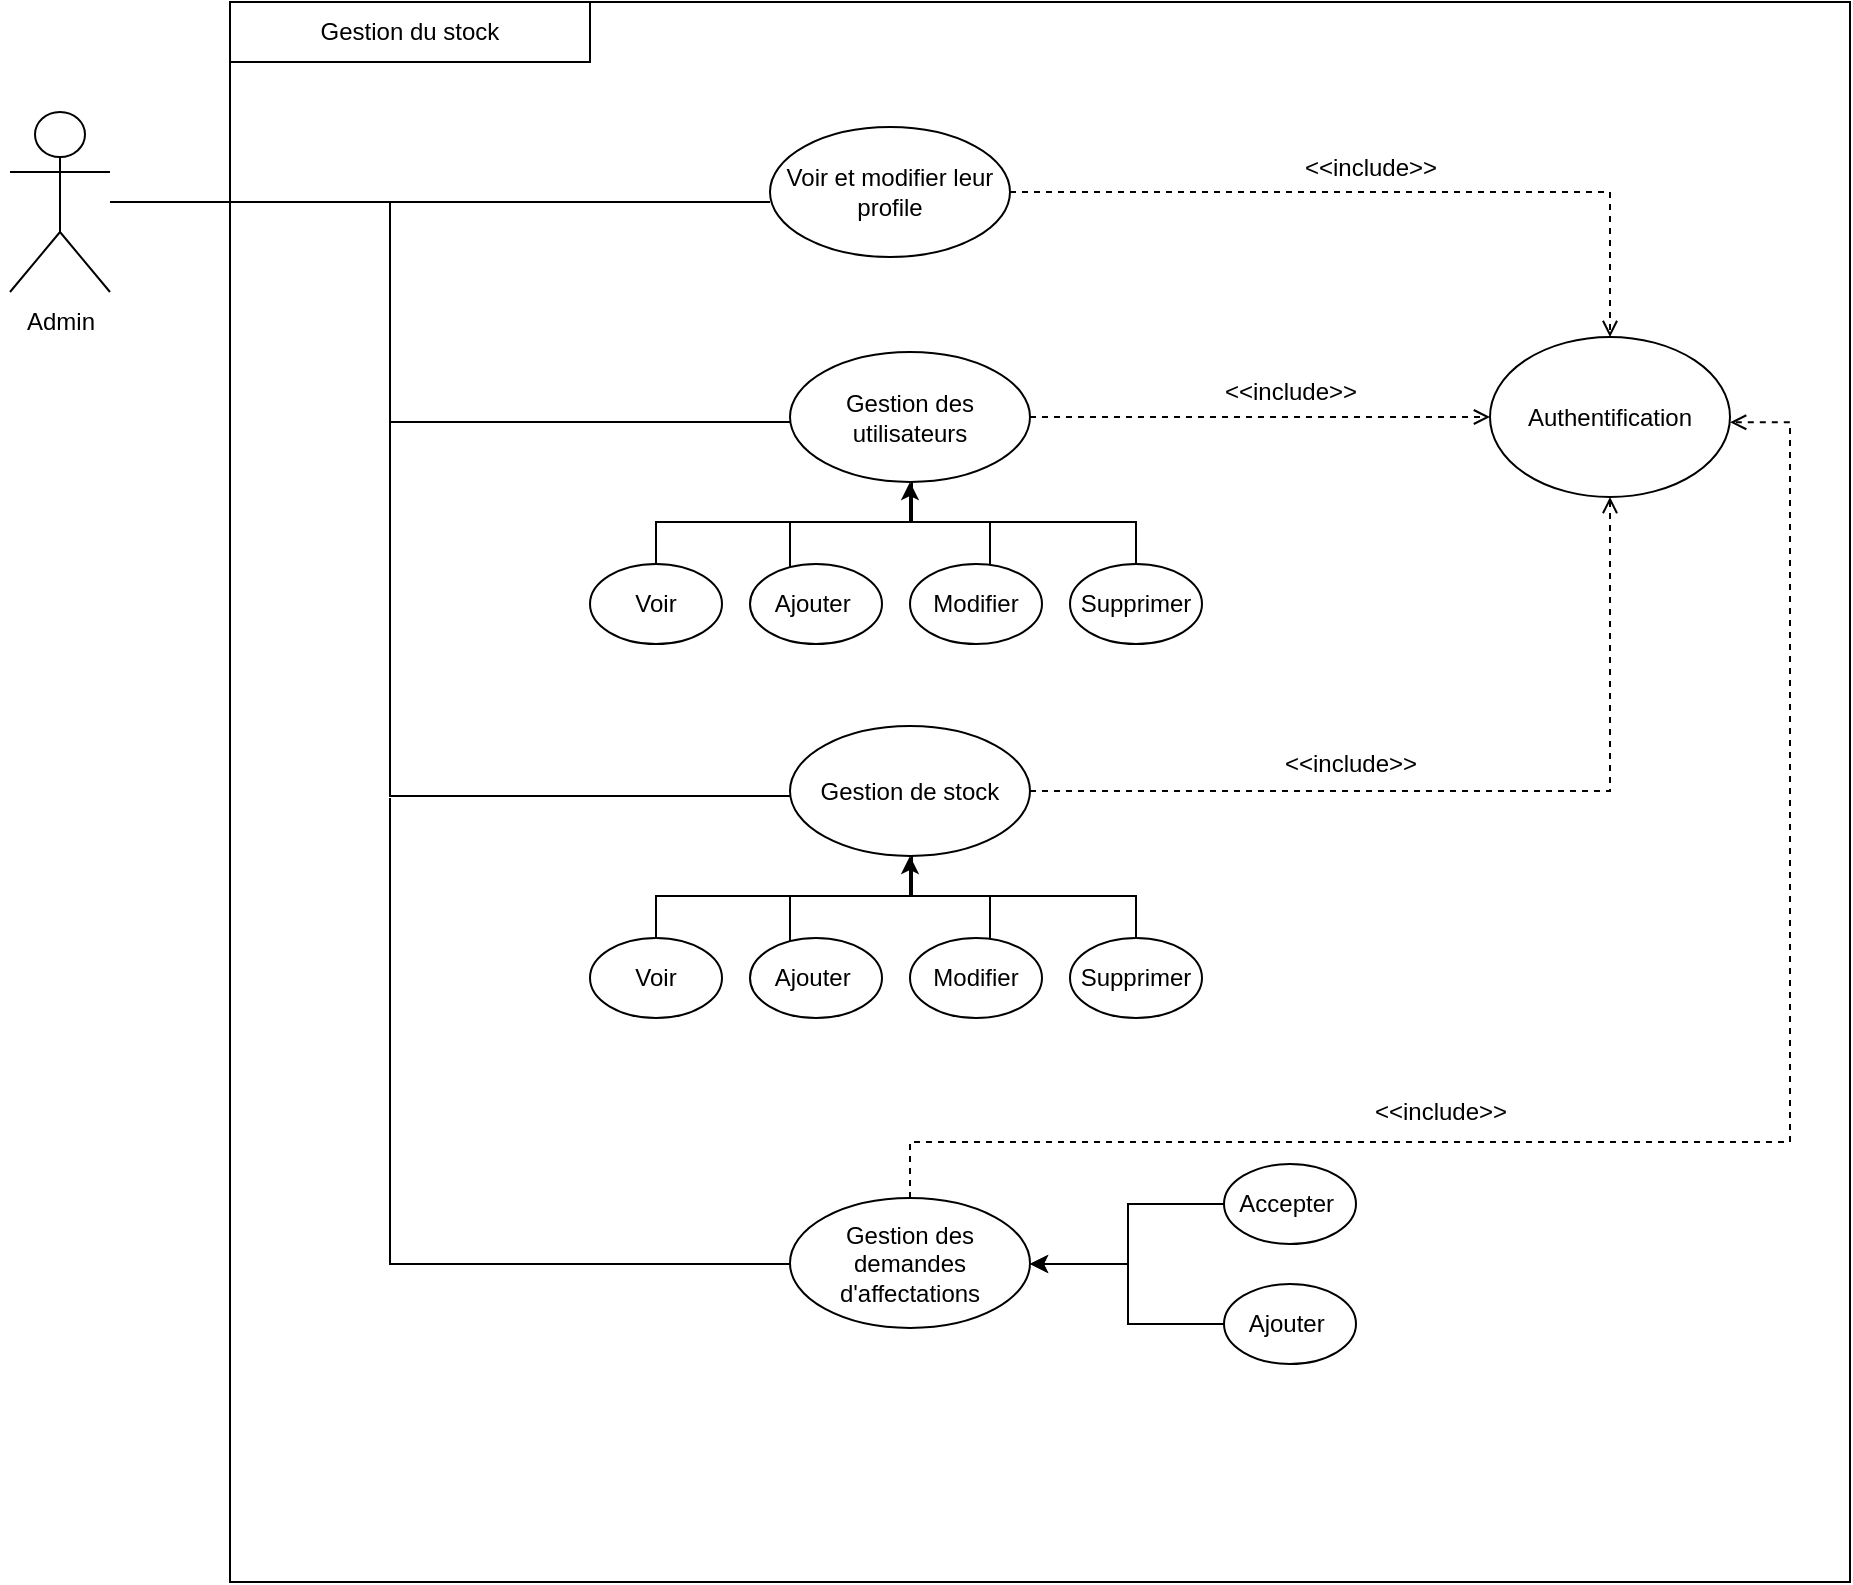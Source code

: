 <mxfile version="21.3.2" type="device">
  <diagram name="Page-1" id="Vf9_vrIpa7qaZsOBXVjF">
    <mxGraphModel dx="1455" dy="764" grid="1" gridSize="10" guides="1" tooltips="1" connect="1" arrows="1" fold="1" page="1" pageScale="1" pageWidth="827" pageHeight="1169" math="0" shadow="0">
      <root>
        <mxCell id="0" />
        <mxCell id="1" parent="0" />
        <mxCell id="Tac1BlyIh8F7AcOJ1vz7-37" style="edgeStyle=orthogonalEdgeStyle;rounded=0;orthogonalLoop=1;jettySize=auto;html=1;" parent="1" source="Tac1BlyIh8F7AcOJ1vz7-4" edge="1">
          <mxGeometry relative="1" as="geometry">
            <Array as="points">
              <mxPoint x="245" y="250" />
              <mxPoint x="245" y="300" />
            </Array>
            <mxPoint x="410" y="300" as="targetPoint" />
          </mxGeometry>
        </mxCell>
        <mxCell id="Tac1BlyIh8F7AcOJ1vz7-4" value="" style="shape=umlActor;verticalLabelPosition=bottom;verticalAlign=top;html=1;" parent="1" vertex="1">
          <mxGeometry x="30" y="205" width="50" height="90" as="geometry" />
        </mxCell>
        <mxCell id="Tac1BlyIh8F7AcOJ1vz7-13" value="Admin" style="text;html=1;align=center;verticalAlign=middle;resizable=0;points=[];autosize=1;strokeColor=none;fillColor=none;" parent="1" vertex="1">
          <mxGeometry x="25" y="295" width="60" height="30" as="geometry" />
        </mxCell>
        <mxCell id="Tac1BlyIh8F7AcOJ1vz7-14" value="" style="rounded=0;whiteSpace=wrap;html=1;" parent="1" vertex="1">
          <mxGeometry x="140" y="150" width="810" height="790" as="geometry" />
        </mxCell>
        <mxCell id="Tac1BlyIh8F7AcOJ1vz7-15" value="Gestion du stock" style="rounded=0;whiteSpace=wrap;html=1;" parent="1" vertex="1">
          <mxGeometry x="140" y="150" width="180" height="30" as="geometry" />
        </mxCell>
        <mxCell id="Tac1BlyIh8F7AcOJ1vz7-24" value="Authentification" style="ellipse;whiteSpace=wrap;html=1;" parent="1" vertex="1">
          <mxGeometry x="770" y="317.5" width="120" height="80" as="geometry" />
        </mxCell>
        <mxCell id="Tac1BlyIh8F7AcOJ1vz7-38" style="rounded=0;orthogonalLoop=1;jettySize=auto;html=1;endArrow=none;endFill=0;" parent="1" edge="1">
          <mxGeometry relative="1" as="geometry">
            <mxPoint x="130" y="250" as="targetPoint" />
            <mxPoint x="410" y="250" as="sourcePoint" />
          </mxGeometry>
        </mxCell>
        <mxCell id="fbJliasXUYRfLEAVH-bt-9" style="edgeStyle=orthogonalEdgeStyle;rounded=0;orthogonalLoop=1;jettySize=auto;html=1;endArrow=open;endFill=0;dashed=1;" parent="1" source="Tac1BlyIh8F7AcOJ1vz7-36" target="Tac1BlyIh8F7AcOJ1vz7-24" edge="1">
          <mxGeometry relative="1" as="geometry">
            <Array as="points">
              <mxPoint x="830" y="245" />
            </Array>
          </mxGeometry>
        </mxCell>
        <mxCell id="Tac1BlyIh8F7AcOJ1vz7-36" value="Voir et modifier leur profile" style="ellipse;whiteSpace=wrap;html=1;" parent="1" vertex="1">
          <mxGeometry x="410" y="212.5" width="120" height="65" as="geometry" />
        </mxCell>
        <mxCell id="fbJliasXUYRfLEAVH-bt-3" style="edgeStyle=orthogonalEdgeStyle;rounded=0;orthogonalLoop=1;jettySize=auto;html=1;endArrow=none;endFill=0;" parent="1" edge="1">
          <mxGeometry relative="1" as="geometry">
            <mxPoint x="220" y="250" as="targetPoint" />
            <mxPoint x="420" y="360" as="sourcePoint" />
            <Array as="points">
              <mxPoint x="414" y="360" />
              <mxPoint x="220" y="360" />
            </Array>
          </mxGeometry>
        </mxCell>
        <mxCell id="fbJliasXUYRfLEAVH-bt-10" value="&amp;lt;&amp;lt;include&amp;gt;&amp;gt;" style="text;html=1;align=center;verticalAlign=middle;resizable=0;points=[];autosize=1;strokeColor=none;fillColor=none;" parent="1" vertex="1">
          <mxGeometry x="665" y="218" width="90" height="30" as="geometry" />
        </mxCell>
        <mxCell id="EWWxT-Iu7-5br_9u1XaG-26" style="rounded=0;orthogonalLoop=1;jettySize=auto;html=1;dashed=1;endArrow=open;endFill=0;" edge="1" parent="1" source="EWWxT-Iu7-5br_9u1XaG-1" target="Tac1BlyIh8F7AcOJ1vz7-24">
          <mxGeometry relative="1" as="geometry" />
        </mxCell>
        <mxCell id="EWWxT-Iu7-5br_9u1XaG-1" value="Gestion des utilisateurs" style="ellipse;whiteSpace=wrap;html=1;" vertex="1" parent="1">
          <mxGeometry x="420" y="325" width="120" height="65" as="geometry" />
        </mxCell>
        <mxCell id="EWWxT-Iu7-5br_9u1XaG-11" style="edgeStyle=orthogonalEdgeStyle;rounded=0;orthogonalLoop=1;jettySize=auto;html=1;endArrow=none;endFill=0;" edge="1" parent="1" source="EWWxT-Iu7-5br_9u1XaG-2">
          <mxGeometry relative="1" as="geometry">
            <mxPoint x="480" y="400" as="targetPoint" />
            <Array as="points">
              <mxPoint x="420" y="410" />
              <mxPoint x="481" y="410" />
            </Array>
          </mxGeometry>
        </mxCell>
        <mxCell id="EWWxT-Iu7-5br_9u1XaG-2" value="Ajouter&amp;nbsp;" style="ellipse;whiteSpace=wrap;html=1;" vertex="1" parent="1">
          <mxGeometry x="400" y="431" width="66" height="40" as="geometry" />
        </mxCell>
        <mxCell id="EWWxT-Iu7-5br_9u1XaG-10" style="edgeStyle=orthogonalEdgeStyle;rounded=0;orthogonalLoop=1;jettySize=auto;html=1;" edge="1" parent="1" source="EWWxT-Iu7-5br_9u1XaG-3" target="EWWxT-Iu7-5br_9u1XaG-1">
          <mxGeometry relative="1" as="geometry">
            <Array as="points">
              <mxPoint x="353" y="410" />
              <mxPoint x="480" y="410" />
            </Array>
          </mxGeometry>
        </mxCell>
        <mxCell id="EWWxT-Iu7-5br_9u1XaG-3" value="Voir" style="ellipse;whiteSpace=wrap;html=1;" vertex="1" parent="1">
          <mxGeometry x="320" y="431" width="66" height="40" as="geometry" />
        </mxCell>
        <mxCell id="EWWxT-Iu7-5br_9u1XaG-13" style="edgeStyle=orthogonalEdgeStyle;rounded=0;orthogonalLoop=1;jettySize=auto;html=1;endArrow=none;endFill=0;" edge="1" parent="1" source="EWWxT-Iu7-5br_9u1XaG-4">
          <mxGeometry relative="1" as="geometry">
            <mxPoint x="480" y="390" as="targetPoint" />
            <Array as="points">
              <mxPoint x="593" y="410" />
              <mxPoint x="481" y="410" />
            </Array>
          </mxGeometry>
        </mxCell>
        <mxCell id="EWWxT-Iu7-5br_9u1XaG-4" value="Supprimer" style="ellipse;whiteSpace=wrap;html=1;" vertex="1" parent="1">
          <mxGeometry x="560" y="431" width="66" height="40" as="geometry" />
        </mxCell>
        <mxCell id="EWWxT-Iu7-5br_9u1XaG-12" style="edgeStyle=orthogonalEdgeStyle;rounded=0;orthogonalLoop=1;jettySize=auto;html=1;endArrow=none;endFill=0;" edge="1" parent="1" source="EWWxT-Iu7-5br_9u1XaG-6">
          <mxGeometry relative="1" as="geometry">
            <mxPoint x="480" y="400" as="targetPoint" />
            <Array as="points">
              <mxPoint x="520" y="410" />
              <mxPoint x="481" y="410" />
            </Array>
          </mxGeometry>
        </mxCell>
        <mxCell id="EWWxT-Iu7-5br_9u1XaG-6" value="Modifier" style="ellipse;whiteSpace=wrap;html=1;" vertex="1" parent="1">
          <mxGeometry x="480" y="431" width="66" height="40" as="geometry" />
        </mxCell>
        <mxCell id="EWWxT-Iu7-5br_9u1XaG-16" style="edgeStyle=orthogonalEdgeStyle;rounded=0;orthogonalLoop=1;jettySize=auto;html=1;endArrow=none;endFill=0;" edge="1" parent="1">
          <mxGeometry relative="1" as="geometry">
            <mxPoint x="220" y="350" as="targetPoint" />
            <mxPoint x="420" y="547" as="sourcePoint" />
            <Array as="points">
              <mxPoint x="220" y="547" />
            </Array>
          </mxGeometry>
        </mxCell>
        <mxCell id="EWWxT-Iu7-5br_9u1XaG-27" style="edgeStyle=orthogonalEdgeStyle;rounded=0;orthogonalLoop=1;jettySize=auto;html=1;dashed=1;endArrow=open;endFill=0;" edge="1" parent="1" source="EWWxT-Iu7-5br_9u1XaG-17" target="Tac1BlyIh8F7AcOJ1vz7-24">
          <mxGeometry relative="1" as="geometry" />
        </mxCell>
        <mxCell id="EWWxT-Iu7-5br_9u1XaG-17" value="Gestion de stock" style="ellipse;whiteSpace=wrap;html=1;" vertex="1" parent="1">
          <mxGeometry x="420" y="512" width="120" height="65" as="geometry" />
        </mxCell>
        <mxCell id="EWWxT-Iu7-5br_9u1XaG-18" style="edgeStyle=orthogonalEdgeStyle;rounded=0;orthogonalLoop=1;jettySize=auto;html=1;endArrow=none;endFill=0;" edge="1" parent="1" source="EWWxT-Iu7-5br_9u1XaG-19">
          <mxGeometry relative="1" as="geometry">
            <mxPoint x="480" y="587" as="targetPoint" />
            <Array as="points">
              <mxPoint x="420" y="597" />
              <mxPoint x="481" y="597" />
            </Array>
          </mxGeometry>
        </mxCell>
        <mxCell id="EWWxT-Iu7-5br_9u1XaG-19" value="Ajouter&amp;nbsp;" style="ellipse;whiteSpace=wrap;html=1;" vertex="1" parent="1">
          <mxGeometry x="400" y="618" width="66" height="40" as="geometry" />
        </mxCell>
        <mxCell id="EWWxT-Iu7-5br_9u1XaG-20" style="edgeStyle=orthogonalEdgeStyle;rounded=0;orthogonalLoop=1;jettySize=auto;html=1;" edge="1" parent="1" source="EWWxT-Iu7-5br_9u1XaG-21" target="EWWxT-Iu7-5br_9u1XaG-17">
          <mxGeometry relative="1" as="geometry">
            <Array as="points">
              <mxPoint x="353" y="597" />
              <mxPoint x="480" y="597" />
            </Array>
          </mxGeometry>
        </mxCell>
        <mxCell id="EWWxT-Iu7-5br_9u1XaG-21" value="Voir" style="ellipse;whiteSpace=wrap;html=1;" vertex="1" parent="1">
          <mxGeometry x="320" y="618" width="66" height="40" as="geometry" />
        </mxCell>
        <mxCell id="EWWxT-Iu7-5br_9u1XaG-22" style="edgeStyle=orthogonalEdgeStyle;rounded=0;orthogonalLoop=1;jettySize=auto;html=1;endArrow=none;endFill=0;" edge="1" parent="1" source="EWWxT-Iu7-5br_9u1XaG-23">
          <mxGeometry relative="1" as="geometry">
            <mxPoint x="480" y="577" as="targetPoint" />
            <Array as="points">
              <mxPoint x="593" y="597" />
              <mxPoint x="481" y="597" />
            </Array>
          </mxGeometry>
        </mxCell>
        <mxCell id="EWWxT-Iu7-5br_9u1XaG-23" value="Supprimer" style="ellipse;whiteSpace=wrap;html=1;" vertex="1" parent="1">
          <mxGeometry x="560" y="618" width="66" height="40" as="geometry" />
        </mxCell>
        <mxCell id="EWWxT-Iu7-5br_9u1XaG-24" style="edgeStyle=orthogonalEdgeStyle;rounded=0;orthogonalLoop=1;jettySize=auto;html=1;endArrow=none;endFill=0;" edge="1" parent="1" source="EWWxT-Iu7-5br_9u1XaG-25">
          <mxGeometry relative="1" as="geometry">
            <mxPoint x="480" y="587" as="targetPoint" />
            <Array as="points">
              <mxPoint x="520" y="597" />
              <mxPoint x="481" y="597" />
            </Array>
          </mxGeometry>
        </mxCell>
        <mxCell id="EWWxT-Iu7-5br_9u1XaG-25" value="Modifier" style="ellipse;whiteSpace=wrap;html=1;" vertex="1" parent="1">
          <mxGeometry x="480" y="618" width="66" height="40" as="geometry" />
        </mxCell>
        <mxCell id="EWWxT-Iu7-5br_9u1XaG-28" value="&amp;lt;&amp;lt;include&amp;gt;&amp;gt;" style="text;html=1;align=center;verticalAlign=middle;resizable=0;points=[];autosize=1;strokeColor=none;fillColor=none;" vertex="1" parent="1">
          <mxGeometry x="625" y="330" width="90" height="30" as="geometry" />
        </mxCell>
        <mxCell id="EWWxT-Iu7-5br_9u1XaG-29" value="&amp;lt;&amp;lt;include&amp;gt;&amp;gt;" style="text;html=1;align=center;verticalAlign=middle;resizable=0;points=[];autosize=1;strokeColor=none;fillColor=none;" vertex="1" parent="1">
          <mxGeometry x="655" y="516" width="90" height="30" as="geometry" />
        </mxCell>
        <mxCell id="EWWxT-Iu7-5br_9u1XaG-31" style="edgeStyle=orthogonalEdgeStyle;rounded=0;orthogonalLoop=1;jettySize=auto;html=1;endArrow=none;endFill=0;" edge="1" parent="1">
          <mxGeometry relative="1" as="geometry">
            <mxPoint x="220" y="548" as="targetPoint" />
            <mxPoint x="420" y="781" as="sourcePoint" />
            <Array as="points">
              <mxPoint x="220" y="781" />
            </Array>
          </mxGeometry>
        </mxCell>
        <mxCell id="EWWxT-Iu7-5br_9u1XaG-46" style="edgeStyle=orthogonalEdgeStyle;rounded=0;orthogonalLoop=1;jettySize=auto;html=1;entryX=0.926;entryY=0.266;entryDx=0;entryDy=0;entryPerimeter=0;dashed=1;endArrow=open;endFill=0;" edge="1" parent="1" source="EWWxT-Iu7-5br_9u1XaG-32" target="Tac1BlyIh8F7AcOJ1vz7-14">
          <mxGeometry relative="1" as="geometry">
            <Array as="points">
              <mxPoint x="480" y="720" />
              <mxPoint x="920" y="720" />
              <mxPoint x="920" y="360" />
            </Array>
          </mxGeometry>
        </mxCell>
        <mxCell id="EWWxT-Iu7-5br_9u1XaG-32" value="Gestion des demandes d&#39;affectations" style="ellipse;whiteSpace=wrap;html=1;" vertex="1" parent="1">
          <mxGeometry x="420" y="748" width="120" height="65" as="geometry" />
        </mxCell>
        <mxCell id="EWWxT-Iu7-5br_9u1XaG-43" style="edgeStyle=orthogonalEdgeStyle;rounded=0;orthogonalLoop=1;jettySize=auto;html=1;" edge="1" parent="1" source="EWWxT-Iu7-5br_9u1XaG-34" target="EWWxT-Iu7-5br_9u1XaG-32">
          <mxGeometry relative="1" as="geometry">
            <Array as="points">
              <mxPoint x="589" y="811" />
              <mxPoint x="589" y="781" />
            </Array>
          </mxGeometry>
        </mxCell>
        <mxCell id="EWWxT-Iu7-5br_9u1XaG-34" value="Ajouter&amp;nbsp;" style="ellipse;whiteSpace=wrap;html=1;" vertex="1" parent="1">
          <mxGeometry x="637" y="791" width="66" height="40" as="geometry" />
        </mxCell>
        <mxCell id="EWWxT-Iu7-5br_9u1XaG-42" style="edgeStyle=orthogonalEdgeStyle;rounded=0;orthogonalLoop=1;jettySize=auto;html=1;exitX=0;exitY=0.5;exitDx=0;exitDy=0;" edge="1" parent="1" source="EWWxT-Iu7-5br_9u1XaG-40" target="EWWxT-Iu7-5br_9u1XaG-32">
          <mxGeometry relative="1" as="geometry">
            <Array as="points">
              <mxPoint x="589" y="751" />
              <mxPoint x="589" y="781" />
            </Array>
          </mxGeometry>
        </mxCell>
        <mxCell id="EWWxT-Iu7-5br_9u1XaG-40" value="Accepter&amp;nbsp;" style="ellipse;whiteSpace=wrap;html=1;" vertex="1" parent="1">
          <mxGeometry x="637" y="731" width="66" height="40" as="geometry" />
        </mxCell>
        <mxCell id="EWWxT-Iu7-5br_9u1XaG-47" value="&amp;lt;&amp;lt;include&amp;gt;&amp;gt;" style="text;html=1;align=center;verticalAlign=middle;resizable=0;points=[];autosize=1;strokeColor=none;fillColor=none;" vertex="1" parent="1">
          <mxGeometry x="700" y="690" width="90" height="30" as="geometry" />
        </mxCell>
      </root>
    </mxGraphModel>
  </diagram>
</mxfile>

